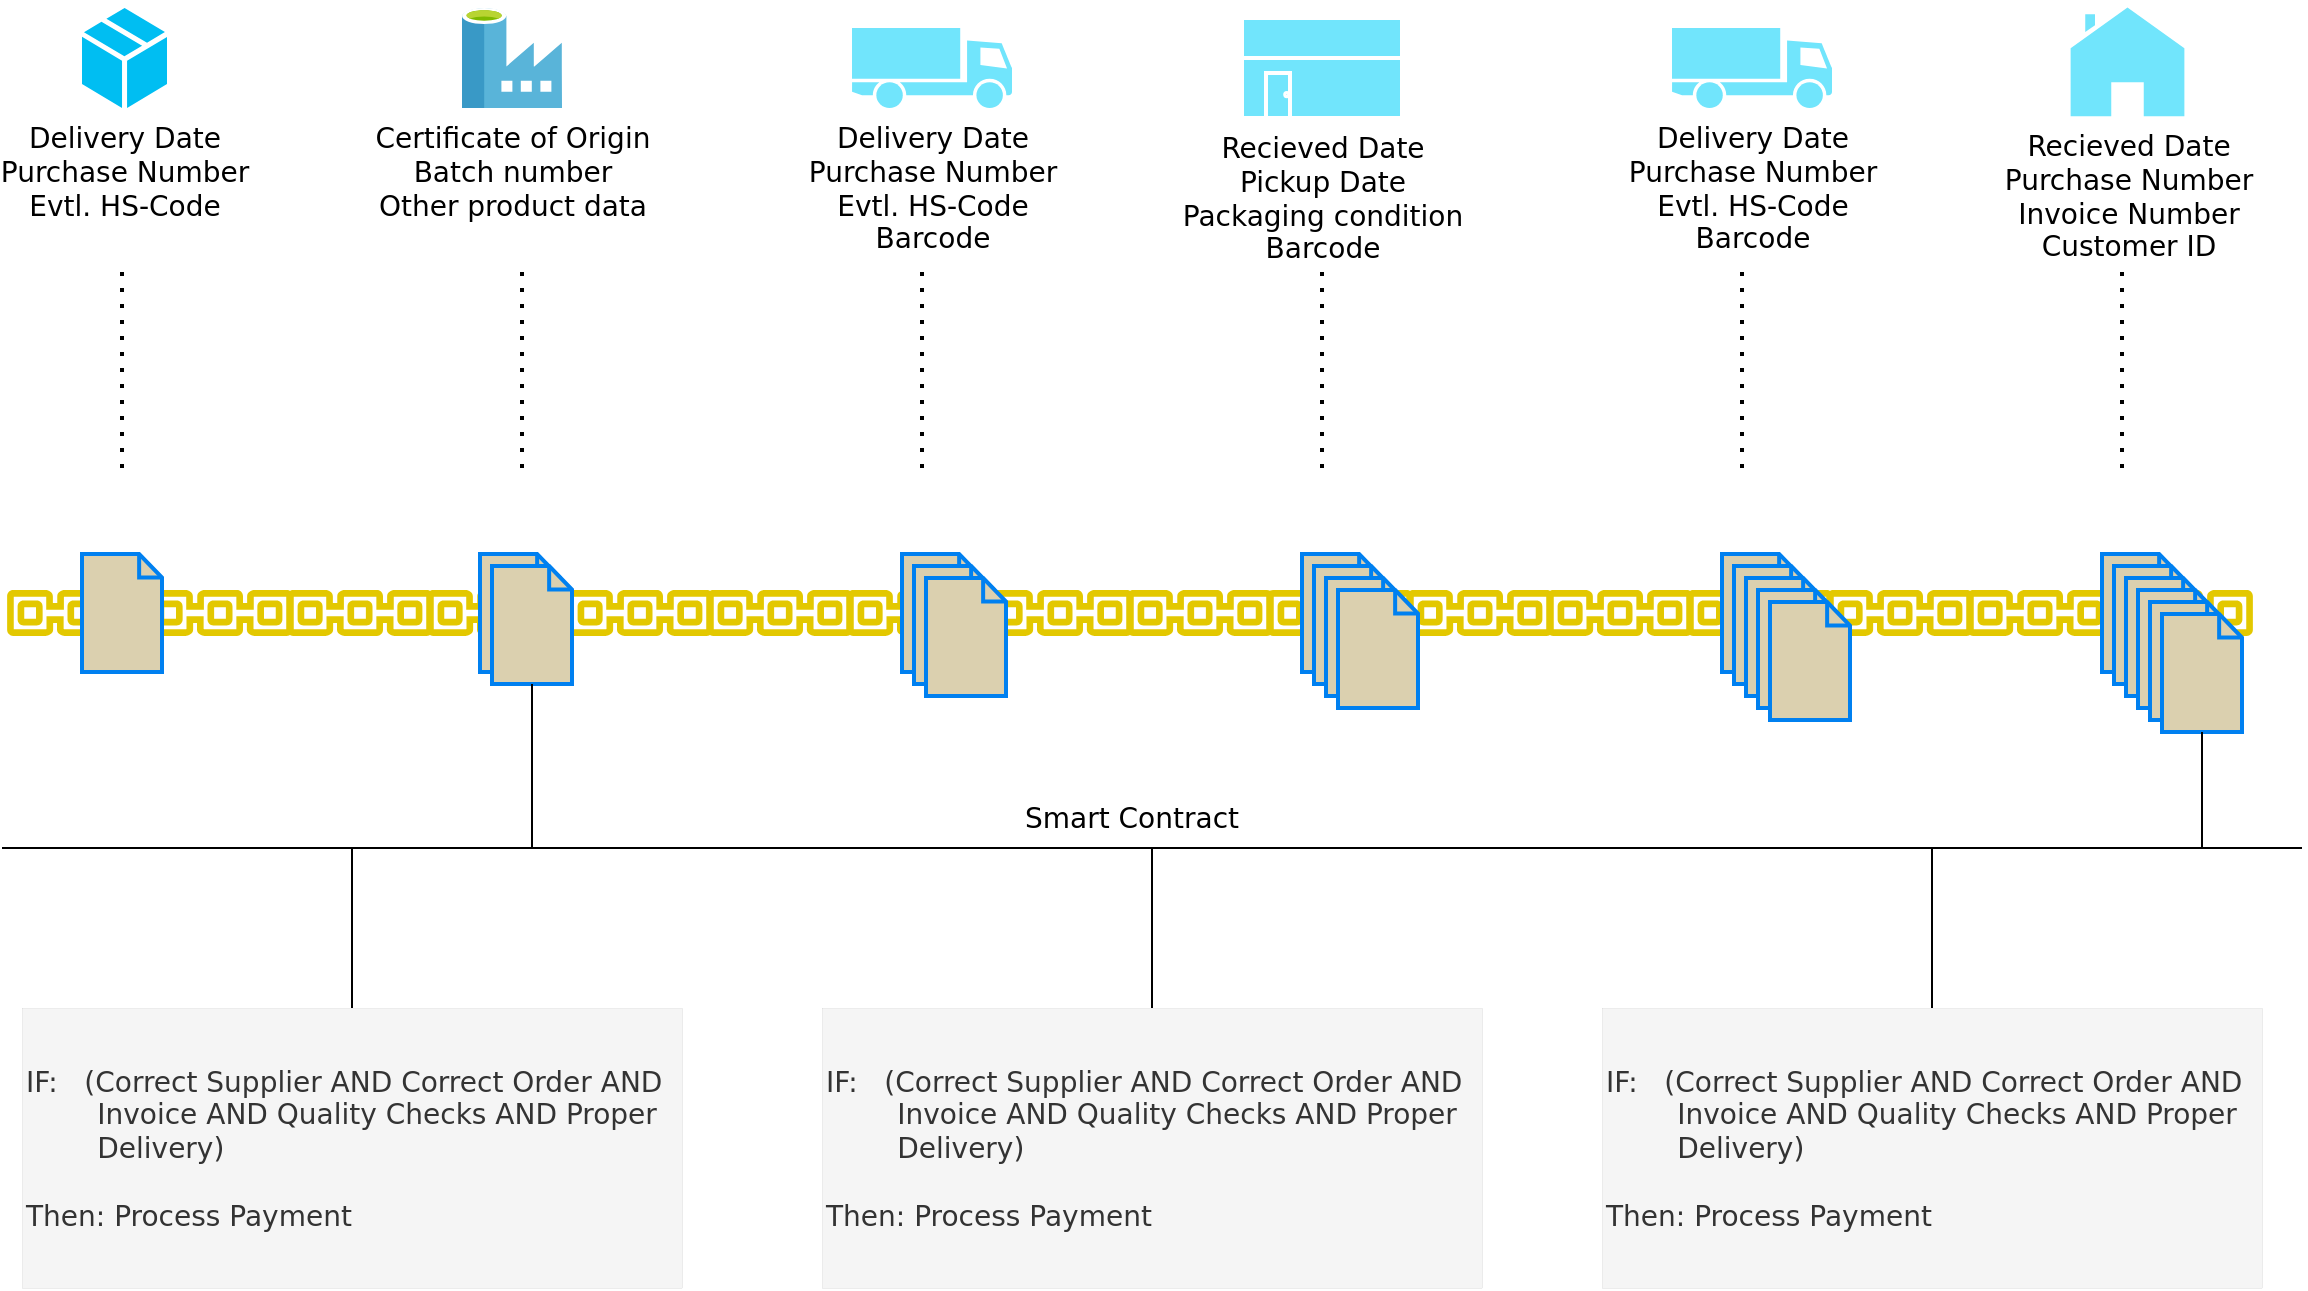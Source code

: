 <mxfile version="18.1.3" type="device"><diagram id="F2iVJPKIY-pZXZzesBSS" name="Page-1"><mxGraphModel dx="1394" dy="817" grid="1" gridSize="10" guides="1" tooltips="1" connect="1" arrows="1" fold="1" page="1" pageScale="1" pageWidth="1169" pageHeight="827" math="0" shadow="0"><root><mxCell id="0"/><mxCell id="1" parent="0"/><mxCell id="gdP0R-n5K39P6j_K3tn3-1" value="Delivery Date&lt;br style=&quot;font-size: 14px;&quot;&gt;Purchase Number&lt;br style=&quot;font-size: 14px;&quot;&gt;Evtl. HS-Code" style="verticalLabelPosition=bottom;html=1;verticalAlign=top;align=center;strokeColor=none;fillColor=#00BEF2;shape=mxgraph.azure.cloud_service_package_file;fontFamily=Dejavu Sans;fontSize=14;" vertex="1" parent="1"><mxGeometry x="160" y="100" width="42.5" height="50" as="geometry"/></mxCell><mxCell id="gdP0R-n5K39P6j_K3tn3-2" value="Certificate of Origin&lt;br style=&quot;font-size: 14px;&quot;&gt;Batch number&lt;br style=&quot;font-size: 14px;&quot;&gt;Other product data" style="sketch=0;aspect=fixed;html=1;points=[];align=center;image;fontSize=14;image=img/lib/mscae/Data_Factory.svg;fontFamily=Dejavu Sans;" vertex="1" parent="1"><mxGeometry x="350" y="100" width="50" height="50" as="geometry"/></mxCell><mxCell id="gdP0R-n5K39P6j_K3tn3-4" value="Delivery Date&lt;br&gt;Purchase Number&lt;br style=&quot;font-size: 14px;&quot;&gt;Evtl. HS-Code&lt;br style=&quot;font-size: 14px;&quot;&gt;Barcode" style="shape=mxgraph.signs.transportation.truck_1;html=1;pointerEvents=1;fillColor=#71E5FC;strokeColor=none;verticalLabelPosition=bottom;verticalAlign=top;align=center;sketch=0;flipH=1;fontFamily=Dejavu Sans;fontSize=14;" vertex="1" parent="1"><mxGeometry x="545" y="110" width="80" height="40" as="geometry"/></mxCell><mxCell id="gdP0R-n5K39P6j_K3tn3-5" value="Recieved Date&lt;br&gt;Pickup Date&lt;br style=&quot;font-size: 14px;&quot;&gt;Packaging condition&lt;br style=&quot;font-size: 14px;&quot;&gt;Barcode" style="verticalLabelPosition=bottom;html=1;verticalAlign=top;strokeWidth=2;shape=mxgraph.lean_mapping.warehouse;fillColor=#71E5FC;strokeColor=#FFFFFF;fontFamily=Dejavu Sans;align=center;fontSize=14;" vertex="1" parent="1"><mxGeometry x="740" y="105" width="80" height="50" as="geometry"/></mxCell><mxCell id="gdP0R-n5K39P6j_K3tn3-6" value="Delivery Date&lt;br style=&quot;font-size: 14px;&quot;&gt;Purchase Number&lt;br style=&quot;font-size: 14px;&quot;&gt;Evtl. HS-Code&lt;br style=&quot;font-size: 14px;&quot;&gt;Barcode" style="shape=mxgraph.signs.transportation.truck_1;html=1;pointerEvents=1;fillColor=#71E5FC;strokeColor=none;verticalLabelPosition=bottom;verticalAlign=top;align=center;sketch=0;flipH=1;fontFamily=Dejavu Sans;fontSize=14;" vertex="1" parent="1"><mxGeometry x="955" y="110" width="80" height="40" as="geometry"/></mxCell><mxCell id="gdP0R-n5K39P6j_K3tn3-7" value="Recieved Date&lt;br&gt;Purchase Number&lt;br&gt;Invoice Number&lt;br&gt;Customer ID" style="html=1;verticalLabelPosition=bottom;align=center;labelBackgroundColor=#ffffff;verticalAlign=top;strokeWidth=0;strokeColor=none;shadow=0;dashed=0;shape=mxgraph.ios7.icons.home;fontFamily=Dejavu Sans;fontSize=14;fillColor=#71E5FC;" vertex="1" parent="1"><mxGeometry x="1150" y="96.13" width="65" height="57.75" as="geometry"/></mxCell><mxCell id="gdP0R-n5K39P6j_K3tn3-9" value="" style="sketch=0;outlineConnect=0;fillColor=#e3c800;strokeColor=#B09500;dashed=0;verticalLabelPosition=bottom;verticalAlign=top;align=center;html=1;fontSize=12;fontStyle=0;aspect=fixed;shape=mxgraph.aws4.blockchain_resource;fontFamily=Dejavu Sans;fontColor=#000000;" vertex="1" parent="1"><mxGeometry x="190" y="391" width="78" height="23" as="geometry"/></mxCell><mxCell id="gdP0R-n5K39P6j_K3tn3-47" value="" style="sketch=0;outlineConnect=0;fillColor=#e3c800;strokeColor=#B09500;dashed=0;verticalLabelPosition=bottom;verticalAlign=top;align=center;html=1;fontSize=12;fontStyle=0;aspect=fixed;shape=mxgraph.aws4.blockchain_resource;fontFamily=Dejavu Sans;fontColor=#000000;" vertex="1" parent="1"><mxGeometry x="260" y="391" width="78" height="23" as="geometry"/></mxCell><mxCell id="gdP0R-n5K39P6j_K3tn3-57" value="" style="sketch=0;outlineConnect=0;fillColor=#e3c800;strokeColor=#B09500;dashed=0;verticalLabelPosition=bottom;verticalAlign=top;align=center;html=1;fontSize=12;fontStyle=0;aspect=fixed;shape=mxgraph.aws4.blockchain_resource;fontFamily=Dejavu Sans;fontColor=#000000;" vertex="1" parent="1"><mxGeometry x="330" y="391" width="78" height="23" as="geometry"/></mxCell><mxCell id="gdP0R-n5K39P6j_K3tn3-58" value="" style="sketch=0;outlineConnect=0;fillColor=#e3c800;strokeColor=#B09500;dashed=0;verticalLabelPosition=bottom;verticalAlign=top;align=center;html=1;fontSize=12;fontStyle=0;aspect=fixed;shape=mxgraph.aws4.blockchain_resource;fontFamily=Dejavu Sans;fontColor=#000000;" vertex="1" parent="1"><mxGeometry x="400" y="391" width="78" height="23" as="geometry"/></mxCell><mxCell id="gdP0R-n5K39P6j_K3tn3-59" value="" style="sketch=0;outlineConnect=0;fillColor=#e3c800;strokeColor=#B09500;dashed=0;verticalLabelPosition=bottom;verticalAlign=top;align=center;html=1;fontSize=12;fontStyle=0;aspect=fixed;shape=mxgraph.aws4.blockchain_resource;fontFamily=Dejavu Sans;fontColor=#000000;" vertex="1" parent="1"><mxGeometry x="470" y="391" width="78" height="23" as="geometry"/></mxCell><mxCell id="gdP0R-n5K39P6j_K3tn3-60" value="" style="sketch=0;outlineConnect=0;fillColor=#e3c800;strokeColor=#B09500;dashed=0;verticalLabelPosition=bottom;verticalAlign=top;align=center;html=1;fontSize=12;fontStyle=0;aspect=fixed;shape=mxgraph.aws4.blockchain_resource;fontFamily=Dejavu Sans;fontColor=#000000;" vertex="1" parent="1"><mxGeometry x="540" y="391" width="78" height="23" as="geometry"/></mxCell><mxCell id="gdP0R-n5K39P6j_K3tn3-61" value="" style="sketch=0;outlineConnect=0;fillColor=#e3c800;strokeColor=#B09500;dashed=0;verticalLabelPosition=bottom;verticalAlign=top;align=center;html=1;fontSize=12;fontStyle=0;aspect=fixed;shape=mxgraph.aws4.blockchain_resource;fontFamily=Dejavu Sans;fontColor=#000000;" vertex="1" parent="1"><mxGeometry x="610" y="391" width="78" height="23" as="geometry"/></mxCell><mxCell id="gdP0R-n5K39P6j_K3tn3-62" value="" style="sketch=0;outlineConnect=0;fillColor=#e3c800;strokeColor=#B09500;dashed=0;verticalLabelPosition=bottom;verticalAlign=top;align=center;html=1;fontSize=12;fontStyle=0;aspect=fixed;shape=mxgraph.aws4.blockchain_resource;fontFamily=Dejavu Sans;fontColor=#000000;" vertex="1" parent="1"><mxGeometry x="680" y="391" width="78" height="23" as="geometry"/></mxCell><mxCell id="gdP0R-n5K39P6j_K3tn3-63" value="" style="sketch=0;outlineConnect=0;fillColor=#e3c800;strokeColor=#B09500;dashed=0;verticalLabelPosition=bottom;verticalAlign=top;align=center;html=1;fontSize=12;fontStyle=0;aspect=fixed;shape=mxgraph.aws4.blockchain_resource;fontFamily=Dejavu Sans;fontColor=#000000;" vertex="1" parent="1"><mxGeometry x="750" y="391" width="78" height="23" as="geometry"/></mxCell><mxCell id="gdP0R-n5K39P6j_K3tn3-64" value="" style="sketch=0;outlineConnect=0;fillColor=#e3c800;strokeColor=#B09500;dashed=0;verticalLabelPosition=bottom;verticalAlign=top;align=center;html=1;fontSize=12;fontStyle=0;aspect=fixed;shape=mxgraph.aws4.blockchain_resource;fontFamily=Dejavu Sans;fontColor=#000000;" vertex="1" parent="1"><mxGeometry x="820" y="391" width="78" height="23" as="geometry"/></mxCell><mxCell id="gdP0R-n5K39P6j_K3tn3-65" value="" style="sketch=0;outlineConnect=0;fillColor=#e3c800;strokeColor=#B09500;dashed=0;verticalLabelPosition=bottom;verticalAlign=top;align=center;html=1;fontSize=12;fontStyle=0;aspect=fixed;shape=mxgraph.aws4.blockchain_resource;fontFamily=Dejavu Sans;fontColor=#000000;" vertex="1" parent="1"><mxGeometry x="890" y="391" width="78" height="23" as="geometry"/></mxCell><mxCell id="gdP0R-n5K39P6j_K3tn3-66" value="" style="sketch=0;outlineConnect=0;fillColor=#e3c800;strokeColor=#B09500;dashed=0;verticalLabelPosition=bottom;verticalAlign=top;align=center;html=1;fontSize=12;fontStyle=0;aspect=fixed;shape=mxgraph.aws4.blockchain_resource;fontFamily=Dejavu Sans;fontColor=#000000;" vertex="1" parent="1"><mxGeometry x="960" y="391" width="78" height="23" as="geometry"/></mxCell><mxCell id="gdP0R-n5K39P6j_K3tn3-67" value="" style="sketch=0;outlineConnect=0;fillColor=#e3c800;strokeColor=#B09500;dashed=0;verticalLabelPosition=bottom;verticalAlign=top;align=center;html=1;fontSize=12;fontStyle=0;aspect=fixed;shape=mxgraph.aws4.blockchain_resource;fontFamily=Dejavu Sans;fontColor=#000000;" vertex="1" parent="1"><mxGeometry x="1030" y="391" width="78" height="23" as="geometry"/></mxCell><mxCell id="gdP0R-n5K39P6j_K3tn3-68" value="" style="sketch=0;outlineConnect=0;fillColor=#e3c800;strokeColor=#B09500;dashed=0;verticalLabelPosition=bottom;verticalAlign=top;align=center;html=1;fontSize=12;fontStyle=0;aspect=fixed;shape=mxgraph.aws4.blockchain_resource;fontFamily=Dejavu Sans;fontColor=#000000;" vertex="1" parent="1"><mxGeometry x="1100" y="391" width="78" height="23" as="geometry"/></mxCell><mxCell id="gdP0R-n5K39P6j_K3tn3-69" value="" style="sketch=0;outlineConnect=0;fillColor=#e3c800;strokeColor=#B09500;dashed=0;verticalLabelPosition=bottom;verticalAlign=top;align=center;html=1;fontSize=12;fontStyle=0;aspect=fixed;shape=mxgraph.aws4.blockchain_resource;fontFamily=Dejavu Sans;fontColor=#000000;" vertex="1" parent="1"><mxGeometry x="1170" y="391" width="78" height="23" as="geometry"/></mxCell><mxCell id="gdP0R-n5K39P6j_K3tn3-70" value="" style="sketch=0;outlineConnect=0;fillColor=#e3c800;strokeColor=#B09500;dashed=0;verticalLabelPosition=bottom;verticalAlign=top;align=center;html=1;fontSize=12;fontStyle=0;aspect=fixed;shape=mxgraph.aws4.blockchain_resource;fontFamily=Dejavu Sans;fontColor=#000000;" vertex="1" parent="1"><mxGeometry x="120" y="391" width="78" height="23" as="geometry"/></mxCell><mxCell id="gdP0R-n5K39P6j_K3tn3-71" value="" style="group" vertex="1" connectable="0" parent="1"><mxGeometry x="160" y="373" width="1080" height="89" as="geometry"/></mxCell><mxCell id="gdP0R-n5K39P6j_K3tn3-26" value="" style="html=1;verticalLabelPosition=bottom;align=center;labelBackgroundColor=#ffffff;verticalAlign=top;strokeWidth=2;strokeColor=#0080F0;shadow=0;dashed=0;shape=mxgraph.ios7.icons.document;fontFamily=Dejavu Sans;fontSize=14;fillColor=#DBD0AF;" vertex="1" parent="gdP0R-n5K39P6j_K3tn3-71"><mxGeometry width="40" height="59" as="geometry"/></mxCell><mxCell id="gdP0R-n5K39P6j_K3tn3-29" value="" style="html=1;verticalLabelPosition=bottom;align=center;labelBackgroundColor=#ffffff;verticalAlign=top;strokeWidth=2;strokeColor=#0080F0;shadow=0;dashed=0;shape=mxgraph.ios7.icons.document;fontFamily=Dejavu Sans;fontSize=14;fillColor=#DBD0AF;" vertex="1" parent="gdP0R-n5K39P6j_K3tn3-71"><mxGeometry x="410" width="40" height="59" as="geometry"/></mxCell><mxCell id="gdP0R-n5K39P6j_K3tn3-30" value="" style="html=1;verticalLabelPosition=bottom;align=center;labelBackgroundColor=#ffffff;verticalAlign=top;strokeWidth=2;strokeColor=#0080F0;shadow=0;dashed=0;shape=mxgraph.ios7.icons.document;fontFamily=Dejavu Sans;fontSize=14;fillColor=#DBD0AF;" vertex="1" parent="gdP0R-n5K39P6j_K3tn3-71"><mxGeometry x="416" y="6" width="40" height="59" as="geometry"/></mxCell><mxCell id="gdP0R-n5K39P6j_K3tn3-31" value="" style="html=1;verticalLabelPosition=bottom;align=center;labelBackgroundColor=#ffffff;verticalAlign=top;strokeWidth=2;strokeColor=#0080F0;shadow=0;dashed=0;shape=mxgraph.ios7.icons.document;fontFamily=Dejavu Sans;fontSize=14;fillColor=#DBD0AF;" vertex="1" parent="gdP0R-n5K39P6j_K3tn3-71"><mxGeometry x="422" y="12" width="40" height="59" as="geometry"/></mxCell><mxCell id="gdP0R-n5K39P6j_K3tn3-32" value="" style="html=1;verticalLabelPosition=bottom;align=center;labelBackgroundColor=#ffffff;verticalAlign=top;strokeWidth=2;strokeColor=#0080F0;shadow=0;dashed=0;shape=mxgraph.ios7.icons.document;fontFamily=Dejavu Sans;fontSize=14;fillColor=#DBD0AF;" vertex="1" parent="gdP0R-n5K39P6j_K3tn3-71"><mxGeometry x="610" width="40" height="59" as="geometry"/></mxCell><mxCell id="gdP0R-n5K39P6j_K3tn3-33" value="" style="html=1;verticalLabelPosition=bottom;align=center;labelBackgroundColor=#ffffff;verticalAlign=top;strokeWidth=2;strokeColor=#0080F0;shadow=0;dashed=0;shape=mxgraph.ios7.icons.document;fontFamily=Dejavu Sans;fontSize=14;fillColor=#DBD0AF;" vertex="1" parent="gdP0R-n5K39P6j_K3tn3-71"><mxGeometry x="616" y="6" width="40" height="59" as="geometry"/></mxCell><mxCell id="gdP0R-n5K39P6j_K3tn3-34" value="" style="html=1;verticalLabelPosition=bottom;align=center;labelBackgroundColor=#ffffff;verticalAlign=top;strokeWidth=2;strokeColor=#0080F0;shadow=0;dashed=0;shape=mxgraph.ios7.icons.document;fontFamily=Dejavu Sans;fontSize=14;fillColor=#DBD0AF;" vertex="1" parent="gdP0R-n5K39P6j_K3tn3-71"><mxGeometry x="622" y="12" width="40" height="59" as="geometry"/></mxCell><mxCell id="gdP0R-n5K39P6j_K3tn3-35" value="" style="html=1;verticalLabelPosition=bottom;align=center;labelBackgroundColor=#ffffff;verticalAlign=top;strokeWidth=2;strokeColor=#0080F0;shadow=0;dashed=0;shape=mxgraph.ios7.icons.document;fontFamily=Dejavu Sans;fontSize=14;fillColor=#DBD0AF;" vertex="1" parent="gdP0R-n5K39P6j_K3tn3-71"><mxGeometry x="628" y="18" width="40" height="59" as="geometry"/></mxCell><mxCell id="gdP0R-n5K39P6j_K3tn3-36" value="" style="html=1;verticalLabelPosition=bottom;align=center;labelBackgroundColor=#ffffff;verticalAlign=top;strokeWidth=2;strokeColor=#0080F0;shadow=0;dashed=0;shape=mxgraph.ios7.icons.document;fontFamily=Dejavu Sans;fontSize=14;fillColor=#DBD0AF;" vertex="1" parent="gdP0R-n5K39P6j_K3tn3-71"><mxGeometry x="820" width="40" height="59" as="geometry"/></mxCell><mxCell id="gdP0R-n5K39P6j_K3tn3-37" value="" style="html=1;verticalLabelPosition=bottom;align=center;labelBackgroundColor=#ffffff;verticalAlign=top;strokeWidth=2;strokeColor=#0080F0;shadow=0;dashed=0;shape=mxgraph.ios7.icons.document;fontFamily=Dejavu Sans;fontSize=14;fillColor=#DBD0AF;" vertex="1" parent="gdP0R-n5K39P6j_K3tn3-71"><mxGeometry x="826" y="6" width="40" height="59" as="geometry"/></mxCell><mxCell id="gdP0R-n5K39P6j_K3tn3-38" value="" style="html=1;verticalLabelPosition=bottom;align=center;labelBackgroundColor=#ffffff;verticalAlign=top;strokeWidth=2;strokeColor=#0080F0;shadow=0;dashed=0;shape=mxgraph.ios7.icons.document;fontFamily=Dejavu Sans;fontSize=14;fillColor=#DBD0AF;" vertex="1" parent="gdP0R-n5K39P6j_K3tn3-71"><mxGeometry x="832" y="12" width="40" height="59" as="geometry"/></mxCell><mxCell id="gdP0R-n5K39P6j_K3tn3-39" value="" style="html=1;verticalLabelPosition=bottom;align=center;labelBackgroundColor=#ffffff;verticalAlign=top;strokeWidth=2;strokeColor=#0080F0;shadow=0;dashed=0;shape=mxgraph.ios7.icons.document;fontFamily=Dejavu Sans;fontSize=14;fillColor=#DBD0AF;" vertex="1" parent="gdP0R-n5K39P6j_K3tn3-71"><mxGeometry x="838" y="18" width="40" height="59" as="geometry"/></mxCell><mxCell id="gdP0R-n5K39P6j_K3tn3-40" value="" style="html=1;verticalLabelPosition=bottom;align=center;labelBackgroundColor=#ffffff;verticalAlign=top;strokeWidth=2;strokeColor=#0080F0;shadow=0;dashed=0;shape=mxgraph.ios7.icons.document;fontFamily=Dejavu Sans;fontSize=14;fillColor=#DBD0AF;" vertex="1" parent="gdP0R-n5K39P6j_K3tn3-71"><mxGeometry x="844" y="24" width="40" height="59" as="geometry"/></mxCell><mxCell id="gdP0R-n5K39P6j_K3tn3-41" value="" style="html=1;verticalLabelPosition=bottom;align=center;labelBackgroundColor=#ffffff;verticalAlign=top;strokeWidth=2;strokeColor=#0080F0;shadow=0;dashed=0;shape=mxgraph.ios7.icons.document;fontFamily=Dejavu Sans;fontSize=14;fillColor=#DBD0AF;" vertex="1" parent="gdP0R-n5K39P6j_K3tn3-71"><mxGeometry x="1010" width="40" height="59" as="geometry"/></mxCell><mxCell id="gdP0R-n5K39P6j_K3tn3-42" value="" style="html=1;verticalLabelPosition=bottom;align=center;labelBackgroundColor=#ffffff;verticalAlign=top;strokeWidth=2;strokeColor=#0080F0;shadow=0;dashed=0;shape=mxgraph.ios7.icons.document;fontFamily=Dejavu Sans;fontSize=14;fillColor=#DBD0AF;" vertex="1" parent="gdP0R-n5K39P6j_K3tn3-71"><mxGeometry x="1016" y="6" width="40" height="59" as="geometry"/></mxCell><mxCell id="gdP0R-n5K39P6j_K3tn3-43" value="" style="html=1;verticalLabelPosition=bottom;align=center;labelBackgroundColor=#ffffff;verticalAlign=top;strokeWidth=2;strokeColor=#0080F0;shadow=0;dashed=0;shape=mxgraph.ios7.icons.document;fontFamily=Dejavu Sans;fontSize=14;fillColor=#DBD0AF;" vertex="1" parent="gdP0R-n5K39P6j_K3tn3-71"><mxGeometry x="1022" y="12" width="40" height="59" as="geometry"/></mxCell><mxCell id="gdP0R-n5K39P6j_K3tn3-44" value="" style="html=1;verticalLabelPosition=bottom;align=center;labelBackgroundColor=#ffffff;verticalAlign=top;strokeWidth=2;strokeColor=#0080F0;shadow=0;dashed=0;shape=mxgraph.ios7.icons.document;fontFamily=Dejavu Sans;fontSize=14;fillColor=#DBD0AF;" vertex="1" parent="gdP0R-n5K39P6j_K3tn3-71"><mxGeometry x="1028" y="18" width="40" height="59" as="geometry"/></mxCell><mxCell id="gdP0R-n5K39P6j_K3tn3-45" value="" style="html=1;verticalLabelPosition=bottom;align=center;labelBackgroundColor=#ffffff;verticalAlign=top;strokeWidth=2;strokeColor=#0080F0;shadow=0;dashed=0;shape=mxgraph.ios7.icons.document;fontFamily=Dejavu Sans;fontSize=14;fillColor=#DBD0AF;" vertex="1" parent="gdP0R-n5K39P6j_K3tn3-71"><mxGeometry x="1034" y="24" width="40" height="59" as="geometry"/></mxCell><mxCell id="gdP0R-n5K39P6j_K3tn3-46" value="" style="html=1;verticalLabelPosition=bottom;align=center;labelBackgroundColor=#ffffff;verticalAlign=top;strokeWidth=2;strokeColor=#0080F0;shadow=0;dashed=0;shape=mxgraph.ios7.icons.document;fontFamily=Dejavu Sans;fontSize=14;fillColor=#DBD0AF;" vertex="1" parent="gdP0R-n5K39P6j_K3tn3-71"><mxGeometry x="1040" y="30" width="40" height="59" as="geometry"/></mxCell><mxCell id="gdP0R-n5K39P6j_K3tn3-56" value="" style="group" vertex="1" connectable="0" parent="gdP0R-n5K39P6j_K3tn3-71"><mxGeometry x="199" width="46" height="65" as="geometry"/></mxCell><mxCell id="gdP0R-n5K39P6j_K3tn3-27" value="" style="html=1;verticalLabelPosition=bottom;align=center;labelBackgroundColor=#ffffff;verticalAlign=top;strokeWidth=2;strokeColor=#0080F0;shadow=0;dashed=0;shape=mxgraph.ios7.icons.document;fontFamily=Dejavu Sans;fontSize=14;fillColor=#DBD0AF;" vertex="1" parent="gdP0R-n5K39P6j_K3tn3-56"><mxGeometry width="40" height="59" as="geometry"/></mxCell><mxCell id="gdP0R-n5K39P6j_K3tn3-28" value="" style="html=1;verticalLabelPosition=bottom;align=center;labelBackgroundColor=#ffffff;verticalAlign=top;strokeWidth=2;strokeColor=#0080F0;shadow=0;dashed=0;shape=mxgraph.ios7.icons.document;fontFamily=Dejavu Sans;fontSize=14;fillColor=#DBD0AF;" vertex="1" parent="gdP0R-n5K39P6j_K3tn3-56"><mxGeometry x="6" y="6" width="40" height="59" as="geometry"/></mxCell><mxCell id="gdP0R-n5K39P6j_K3tn3-72" value="" style="endArrow=none;dashed=1;html=1;dashPattern=1 3;strokeWidth=2;rounded=0;fontFamily=Dejavu Sans;fontSize=14;" edge="1" parent="1"><mxGeometry width="50" height="50" relative="1" as="geometry"><mxPoint x="180" y="330" as="sourcePoint"/><mxPoint x="180" y="230" as="targetPoint"/></mxGeometry></mxCell><mxCell id="gdP0R-n5K39P6j_K3tn3-73" value="" style="endArrow=none;dashed=1;html=1;dashPattern=1 3;strokeWidth=2;rounded=0;fontFamily=Dejavu Sans;fontSize=14;" edge="1" parent="1"><mxGeometry width="50" height="50" relative="1" as="geometry"><mxPoint x="380" y="330" as="sourcePoint"/><mxPoint x="380" y="230" as="targetPoint"/></mxGeometry></mxCell><mxCell id="gdP0R-n5K39P6j_K3tn3-74" value="" style="endArrow=none;dashed=1;html=1;dashPattern=1 3;strokeWidth=2;rounded=0;fontFamily=Dejavu Sans;fontSize=14;" edge="1" parent="1"><mxGeometry width="50" height="50" relative="1" as="geometry"><mxPoint x="580" y="330" as="sourcePoint"/><mxPoint x="580" y="230" as="targetPoint"/></mxGeometry></mxCell><mxCell id="gdP0R-n5K39P6j_K3tn3-75" value="" style="endArrow=none;dashed=1;html=1;dashPattern=1 3;strokeWidth=2;rounded=0;fontFamily=Dejavu Sans;fontSize=14;" edge="1" parent="1"><mxGeometry width="50" height="50" relative="1" as="geometry"><mxPoint x="780" y="330" as="sourcePoint"/><mxPoint x="780" y="230" as="targetPoint"/></mxGeometry></mxCell><mxCell id="gdP0R-n5K39P6j_K3tn3-76" value="" style="endArrow=none;dashed=1;html=1;dashPattern=1 3;strokeWidth=2;rounded=0;fontFamily=Dejavu Sans;fontSize=14;" edge="1" parent="1"><mxGeometry width="50" height="50" relative="1" as="geometry"><mxPoint x="990" y="330" as="sourcePoint"/><mxPoint x="990" y="230" as="targetPoint"/></mxGeometry></mxCell><mxCell id="gdP0R-n5K39P6j_K3tn3-77" value="" style="endArrow=none;dashed=1;html=1;dashPattern=1 3;strokeWidth=2;rounded=0;fontFamily=Dejavu Sans;fontSize=14;" edge="1" parent="1"><mxGeometry width="50" height="50" relative="1" as="geometry"><mxPoint x="1180" y="330" as="sourcePoint"/><mxPoint x="1180" y="230" as="targetPoint"/></mxGeometry></mxCell><mxCell id="gdP0R-n5K39P6j_K3tn3-78" value="IF:&amp;nbsp; &amp;nbsp;(Correct Supplier AND Correct Order AND &lt;span style=&quot;white-space: pre;&quot;&gt;&#9;&lt;/span&gt;Invoice AND Quality Checks AND Proper &lt;span style=&quot;white-space: pre;&quot;&gt;&#9;&lt;/span&gt;Delivery)&lt;br&gt;&lt;br&gt;Then: Process Payment" style="rounded=0;whiteSpace=wrap;html=1;labelBackgroundColor=none;fontFamily=Dejavu Sans;fontSize=14;strokeColor=#666666;strokeWidth=0;fillColor=#f5f5f5;fontColor=#333333;align=left;" vertex="1" parent="1"><mxGeometry x="130" y="600" width="330" height="140" as="geometry"/></mxCell><mxCell id="gdP0R-n5K39P6j_K3tn3-80" value="IF:&amp;nbsp; &amp;nbsp;(Correct Supplier AND Correct Order AND &lt;span style=&quot;white-space: pre;&quot;&gt;&#9;&lt;/span&gt;Invoice AND Quality Checks AND Proper &lt;span style=&quot;white-space: pre;&quot;&gt;&#9;&lt;/span&gt;Delivery)&lt;br&gt;&lt;br&gt;Then: Process Payment" style="rounded=0;whiteSpace=wrap;html=1;labelBackgroundColor=none;fontFamily=Dejavu Sans;fontSize=14;strokeColor=#666666;strokeWidth=0;fillColor=#f5f5f5;fontColor=#333333;align=left;" vertex="1" parent="1"><mxGeometry x="530" y="600" width="330" height="140" as="geometry"/></mxCell><mxCell id="gdP0R-n5K39P6j_K3tn3-81" value="IF:&amp;nbsp; &amp;nbsp;(Correct Supplier AND Correct Order AND &lt;span style=&quot;white-space: pre;&quot;&gt;&#9;&lt;/span&gt;Invoice AND Quality Checks AND Proper &lt;span style=&quot;white-space: pre;&quot;&gt;&#9;&lt;/span&gt;Delivery)&lt;br&gt;&lt;br&gt;Then: Process Payment" style="rounded=0;whiteSpace=wrap;html=1;labelBackgroundColor=none;fontFamily=Dejavu Sans;fontSize=14;strokeColor=#666666;strokeWidth=0;fillColor=#f5f5f5;fontColor=#333333;align=left;" vertex="1" parent="1"><mxGeometry x="920" y="600" width="330" height="140" as="geometry"/></mxCell><mxCell id="gdP0R-n5K39P6j_K3tn3-82" style="edgeStyle=orthogonalEdgeStyle;rounded=0;orthogonalLoop=1;jettySize=auto;html=1;fontFamily=Dejavu Sans;fontSize=14;endArrow=none;endFill=0;" edge="1" parent="1" source="gdP0R-n5K39P6j_K3tn3-28" target="gdP0R-n5K39P6j_K3tn3-78"><mxGeometry relative="1" as="geometry"><Array as="points"><mxPoint x="385" y="520"/><mxPoint x="295" y="520"/></Array></mxGeometry></mxCell><mxCell id="gdP0R-n5K39P6j_K3tn3-83" style="edgeStyle=orthogonalEdgeStyle;rounded=0;orthogonalLoop=1;jettySize=auto;html=1;fontFamily=Dejavu Sans;fontSize=14;endArrow=none;endFill=0;" edge="1" parent="1" source="gdP0R-n5K39P6j_K3tn3-28" target="gdP0R-n5K39P6j_K3tn3-80"><mxGeometry relative="1" as="geometry"><Array as="points"><mxPoint x="385" y="520"/><mxPoint x="695" y="520"/></Array></mxGeometry></mxCell><mxCell id="gdP0R-n5K39P6j_K3tn3-84" style="edgeStyle=orthogonalEdgeStyle;rounded=0;orthogonalLoop=1;jettySize=auto;html=1;fontFamily=Dejavu Sans;fontSize=14;endArrow=none;endFill=0;" edge="1" parent="1" source="gdP0R-n5K39P6j_K3tn3-28" target="gdP0R-n5K39P6j_K3tn3-81"><mxGeometry relative="1" as="geometry"><Array as="points"><mxPoint x="385" y="520"/><mxPoint x="1085" y="520"/></Array></mxGeometry></mxCell><mxCell id="gdP0R-n5K39P6j_K3tn3-85" style="edgeStyle=orthogonalEdgeStyle;rounded=0;orthogonalLoop=1;jettySize=auto;html=1;fontFamily=Dejavu Sans;fontSize=14;endArrow=none;endFill=0;" edge="1" parent="1" source="gdP0R-n5K39P6j_K3tn3-46" target="gdP0R-n5K39P6j_K3tn3-81"><mxGeometry relative="1" as="geometry"><Array as="points"><mxPoint x="1220" y="520"/><mxPoint x="1085" y="520"/></Array></mxGeometry></mxCell><mxCell id="gdP0R-n5K39P6j_K3tn3-86" value="" style="endArrow=none;html=1;rounded=0;fontFamily=Dejavu Sans;fontSize=14;" edge="1" parent="1"><mxGeometry width="50" height="50" relative="1" as="geometry"><mxPoint x="120" y="520" as="sourcePoint"/><mxPoint x="1270" y="520" as="targetPoint"/></mxGeometry></mxCell><mxCell id="gdP0R-n5K39P6j_K3tn3-87" value="Smart Contract" style="text;html=1;strokeColor=none;fillColor=none;align=center;verticalAlign=middle;whiteSpace=wrap;rounded=0;labelBackgroundColor=none;fontFamily=Dejavu Sans;fontSize=14;" vertex="1" parent="1"><mxGeometry x="600" y="490" width="170" height="30" as="geometry"/></mxCell></root></mxGraphModel></diagram></mxfile>